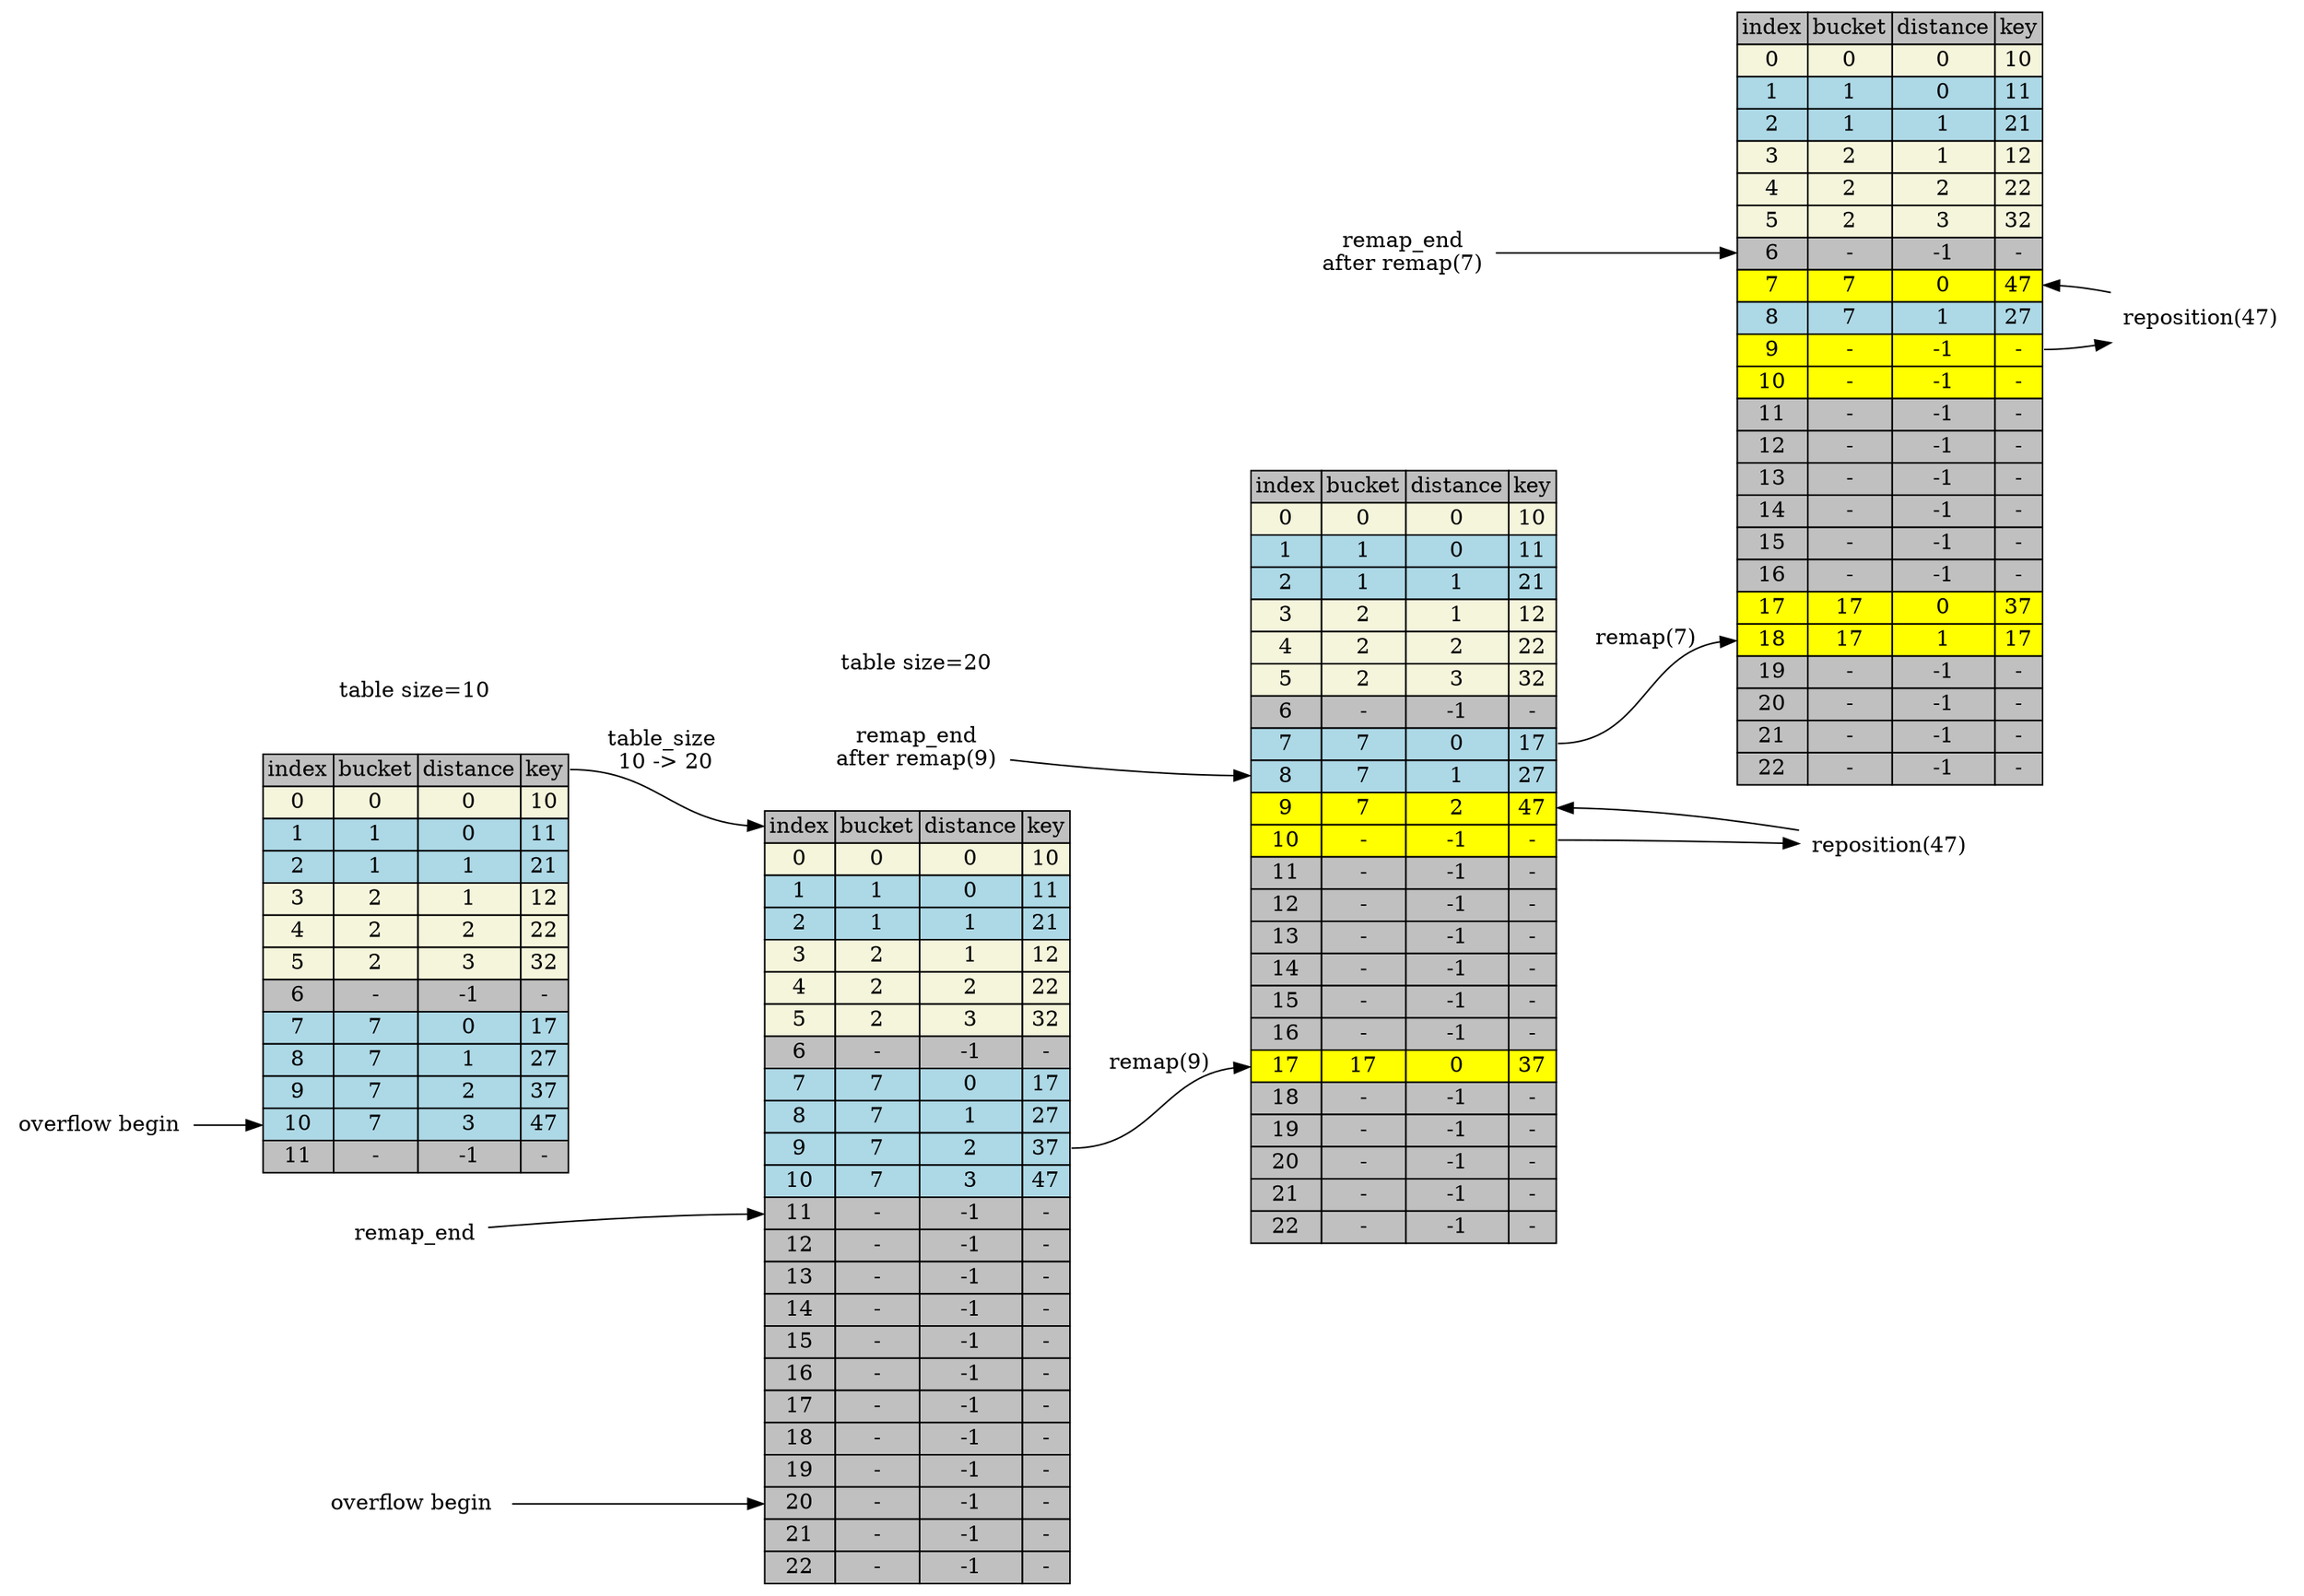 digraph table{
    rankdir=LR
    node[shape=plaintext]

    table[label=<
        <TABLE BORDER="0" CELLBORDER="1" CELLSPACING="0">
            <TR>
                <TD BGCOLOR="grey" PORT="h">index</TD>
                <TD BGCOLOR="grey">bucket</TD>
                <TD BGCOLOR="grey">distance</TD>
                <TD BGCOLOR="grey" PORT="k">key</TD>
            </TR>           
            <TR>
                <TD BGCOLOR="beige" PORT="i0">0</TD>
                <TD BGCOLOR="beige">0</TD>
                <TD BGCOLOR="beige">0</TD>
                <TD BGCOLOR="beige" PORT="k0">10</TD>
            </TR>           
            <TR>
                <TD BGCOLOR="lightblue" PORT="i1">1</TD>
                <TD BGCOLOR="lightblue">1</TD>
                <TD BGCOLOR="lightblue">0</TD>
                <TD BGCOLOR="lightblue" PORT="k1">11</TD>
            </TR>           
            <TR>
                <TD BGCOLOR="lightblue" PORT="i2">2</TD>
                <TD BGCOLOR="lightblue">1</TD>
                <TD BGCOLOR="lightblue">1</TD>
                <TD BGCOLOR="lightblue" PORT="k2">21</TD>
            </TR>           
            <TR>
                <TD BGCOLOR="beige" PORT="i3">3</TD>
                <TD BGCOLOR="beige">2</TD>
                <TD BGCOLOR="beige">1</TD>
                <TD BGCOLOR="beige" PORT="k3">12</TD>
            </TR>           
            <TR>
                <TD BGCOLOR="beige" PORT="i4">4</TD>
                <TD BGCOLOR="beige">2</TD>
                <TD BGCOLOR="beige">2</TD>
                <TD BGCOLOR="beige" PORT="k4">22</TD>
            </TR>           
            <TR>
                <TD BGCOLOR="beige" PORT="i5">5</TD>
                <TD BGCOLOR="beige">2</TD>
                <TD BGCOLOR="beige">3</TD>
                <TD BGCOLOR="beige" PORT="k5">32</TD>
            </TR>           
            <TR>
                <TD BGCOLOR="grey" PORT="i6">6</TD>
                <TD BGCOLOR="grey">-</TD>
                <TD BGCOLOR="grey">-1</TD>
                <TD BGCOLOR="grey" PORT="k6">-</TD>
            </TR>           
            <TR>
                <TD BGCOLOR="lightblue" PORT="i7">7</TD>
                <TD BGCOLOR="lightblue">7</TD>
                <TD BGCOLOR="lightblue">0</TD>
                <TD BGCOLOR="lightblue" PORT="k7">17</TD>
            </TR>           
            <TR>
                <TD BGCOLOR="lightblue" PORT="i8">8</TD>
                <TD BGCOLOR="lightblue">7</TD>
                <TD BGCOLOR="lightblue">1</TD>
                <TD BGCOLOR="lightblue" PORT="k8">27</TD>
            </TR>           
            <TR>
                <TD BGCOLOR="lightblue" PORT="i9">9</TD>
                <TD BGCOLOR="lightblue">7</TD>
                <TD BGCOLOR="lightblue">2</TD>
                <TD BGCOLOR="lightblue" PORT="k9">37</TD>
            </TR>           
            <TR>
                <TD BGCOLOR="lightblue" PORT="i10">10</TD>
                <TD BGCOLOR="lightblue">7</TD>
                <TD BGCOLOR="lightblue">3</TD>
                <TD BGCOLOR="lightblue" PORT="k10">47</TD>
            </TR>           
            <TR>
                <TD BGCOLOR="grey" PORT="i11">11</TD>
                <TD BGCOLOR="grey">-</TD>
                <TD BGCOLOR="grey">-1</TD>
                <TD BGCOLOR="grey" PORT="k11">-</TD>
            </TR>          
        </TABLE>
    >]
    
    table2[label=<
        <TABLE BORDER="0" CELLBORDER="1" CELLSPACING="0">
            <TR>
                <TD BGCOLOR="grey" PORT="h">index</TD>
                <TD BGCOLOR="grey">bucket</TD>
                <TD BGCOLOR="grey">distance</TD>
                <TD BGCOLOR="grey" PORT="k">key</TD>
            </TR>           
            <TR>
                <TD BGCOLOR="beige" PORT="i0">0</TD>
                <TD BGCOLOR="beige">0</TD>
                <TD BGCOLOR="beige">0</TD>
                <TD BGCOLOR="beige" PORT="k0">10</TD>
            </TR>           
            <TR>
                <TD BGCOLOR="lightblue" PORT="i1">1</TD>
                <TD BGCOLOR="lightblue">1</TD>
                <TD BGCOLOR="lightblue">0</TD>
                <TD BGCOLOR="lightblue" PORT="k1">11</TD>
            </TR>           
            <TR>
                <TD BGCOLOR="lightblue" PORT="i2">2</TD>
                <TD BGCOLOR="lightblue">1</TD>
                <TD BGCOLOR="lightblue">1</TD>
                <TD BGCOLOR="lightblue" PORT="k2">21</TD>
            </TR>           
            <TR>
                <TD BGCOLOR="beige" PORT="i3">3</TD>
                <TD BGCOLOR="beige">2</TD>
                <TD BGCOLOR="beige">1</TD>
                <TD BGCOLOR="beige" PORT="k3">12</TD>
            </TR>           
            <TR>
                <TD BGCOLOR="beige" PORT="i4">4</TD>
                <TD BGCOLOR="beige">2</TD>
                <TD BGCOLOR="beige">2</TD>
                <TD BGCOLOR="beige" PORT="k4">22</TD>
            </TR>           
            <TR>
                <TD BGCOLOR="beige" PORT="i5">5</TD>
                <TD BGCOLOR="beige">2</TD>
                <TD BGCOLOR="beige">3</TD>
                <TD BGCOLOR="beige" PORT="k5">32</TD>
            </TR>           
            <TR>
                <TD BGCOLOR="grey" PORT="i6">6</TD>
                <TD BGCOLOR="grey">-</TD>
                <TD BGCOLOR="grey">-1</TD>
                <TD BGCOLOR="grey" PORT="k6">-</TD>
            </TR>           
            <TR>
                <TD BGCOLOR="lightblue" PORT="i7">7</TD>
                <TD BGCOLOR="lightblue">7</TD>
                <TD BGCOLOR="lightblue">0</TD>
                <TD BGCOLOR="lightblue" PORT="k7">17</TD>
            </TR>           
            <TR>
                <TD BGCOLOR="lightblue" PORT="i8">8</TD>
                <TD BGCOLOR="lightblue">7</TD>
                <TD BGCOLOR="lightblue">1</TD>
                <TD BGCOLOR="lightblue" PORT="k8">27</TD>
            </TR>           
            <TR>
                <TD BGCOLOR="lightblue" PORT="i9">9</TD>
                <TD BGCOLOR="lightblue">7</TD>
                <TD BGCOLOR="lightblue">2</TD>
                <TD BGCOLOR="lightblue" PORT="k9">37</TD>
            </TR>           
            <TR>
                <TD BGCOLOR="lightblue" PORT="i10">10</TD>
                <TD BGCOLOR="lightblue">7</TD>
                <TD BGCOLOR="lightblue">3</TD>
                <TD BGCOLOR="lightblue" PORT="k10">47</TD>
            </TR>           
            <TR>
                <TD BGCOLOR="grey" PORT="i11">11</TD>
                <TD BGCOLOR="grey">-</TD>
                <TD BGCOLOR="grey">-1</TD>
                <TD BGCOLOR="grey" PORT="k11">-</TD>
            </TR>          
            <TR>
                <TD BGCOLOR="grey" PORT="i12">12</TD>
                <TD BGCOLOR="grey">-</TD>
                <TD BGCOLOR="grey">-1</TD>
                <TD BGCOLOR="grey" PORT="k12">-</TD>
            </TR>          
            <TR>
                <TD BGCOLOR="grey" PORT="i13">13</TD>
                <TD BGCOLOR="grey">-</TD>
                <TD BGCOLOR="grey">-1</TD>
                <TD BGCOLOR="grey" PORT="k13">-</TD>
            </TR>          
            <TR>
                <TD BGCOLOR="grey" PORT="i14">14</TD>
                <TD BGCOLOR="grey">-</TD>
                <TD BGCOLOR="grey">-1</TD>
                <TD BGCOLOR="grey" PORT="k14">-</TD>
            </TR>          
            <TR>
                <TD BGCOLOR="grey" PORT="i15">15</TD>
                <TD BGCOLOR="grey">-</TD>
                <TD BGCOLOR="grey">-1</TD>
                <TD BGCOLOR="grey" PORT="k15">-</TD>
            </TR>          
            <TR>
                <TD BGCOLOR="grey" PORT="i16">16</TD>
                <TD BGCOLOR="grey">-</TD>
                <TD BGCOLOR="grey">-1</TD>
                <TD BGCOLOR="grey" PORT="k16">-</TD>
            </TR>          
            <TR>
                <TD BGCOLOR="grey" PORT="i17">17</TD>
                <TD BGCOLOR="grey">-</TD>
                <TD BGCOLOR="grey">-1</TD>
                <TD BGCOLOR="grey" PORT="k17">-</TD>
            </TR>          
            <TR>
                <TD BGCOLOR="grey" PORT="i18">18</TD>
                <TD BGCOLOR="grey">-</TD>
                <TD BGCOLOR="grey">-1</TD>
                <TD BGCOLOR="grey" PORT="k18">-</TD>
            </TR>          
            <TR>
                <TD BGCOLOR="grey" PORT="i19">19</TD>
                <TD BGCOLOR="grey">-</TD>
                <TD BGCOLOR="grey">-1</TD>
                <TD BGCOLOR="grey" PORT="k19">-</TD>
            </TR>          
            <TR>
                <TD BGCOLOR="grey" PORT="i20">20</TD>
                <TD BGCOLOR="grey">-</TD>
                <TD BGCOLOR="grey">-1</TD>
                <TD BGCOLOR="grey" PORT="k20">-</TD>
            </TR>          
            <TR>
                <TD BGCOLOR="grey" PORT="i21">21</TD>
                <TD BGCOLOR="grey">-</TD>
                <TD BGCOLOR="grey">-1</TD>
                <TD BGCOLOR="grey" PORT="k21">-</TD>
            </TR>          
            <TR>
                <TD BGCOLOR="grey" PORT="i22">22</TD>
                <TD BGCOLOR="grey">-</TD>
                <TD BGCOLOR="grey">-1</TD>
                <TD BGCOLOR="grey" PORT="k22">-</TD>
            </TR>          
        </TABLE>
    >]
        table3[label=<
        <TABLE BORDER="0" CELLBORDER="1" CELLSPACING="0">
            <TR>
                <TD BGCOLOR="grey" PORT="h">index</TD>
                <TD BGCOLOR="grey">bucket</TD>
                <TD BGCOLOR="grey">distance</TD>
                <TD BGCOLOR="grey" PORT="k">key</TD>
            </TR>           
            <TR>
                <TD BGCOLOR="beige" PORT="i0">0</TD>
                <TD BGCOLOR="beige">0</TD>
                <TD BGCOLOR="beige">0</TD>
                <TD BGCOLOR="beige" PORT="k0">10</TD>
            </TR>           
            <TR>
                <TD BGCOLOR="lightblue" PORT="i1">1</TD>
                <TD BGCOLOR="lightblue">1</TD>
                <TD BGCOLOR="lightblue">0</TD>
                <TD BGCOLOR="lightblue" PORT="k1">11</TD>
            </TR>           
            <TR>
                <TD BGCOLOR="lightblue" PORT="i2">2</TD>
                <TD BGCOLOR="lightblue">1</TD>
                <TD BGCOLOR="lightblue">1</TD>
                <TD BGCOLOR="lightblue" PORT="k2">21</TD>
            </TR>           
            <TR>
                <TD BGCOLOR="beige" PORT="i3">3</TD>
                <TD BGCOLOR="beige">2</TD>
                <TD BGCOLOR="beige">1</TD>
                <TD BGCOLOR="beige" PORT="k3">12</TD>
            </TR>           
            <TR>
                <TD BGCOLOR="beige" PORT="i4">4</TD>
                <TD BGCOLOR="beige">2</TD>
                <TD BGCOLOR="beige">2</TD>
                <TD BGCOLOR="beige" PORT="k4">22</TD>
            </TR>           
            <TR>
                <TD BGCOLOR="beige" PORT="i5">5</TD>
                <TD BGCOLOR="beige">2</TD>
                <TD BGCOLOR="beige">3</TD>
                <TD BGCOLOR="beige" PORT="k5">32</TD>
            </TR>           
            <TR>
                <TD BGCOLOR="grey" PORT="i6">6</TD>
                <TD BGCOLOR="grey">-</TD>
                <TD BGCOLOR="grey">-1</TD>
                <TD BGCOLOR="grey" PORT="k6">-</TD>
            </TR>           
            <TR>
                <TD BGCOLOR="lightblue" PORT="i7">7</TD>
                <TD BGCOLOR="lightblue">7</TD>
                <TD BGCOLOR="lightblue">0</TD>
                <TD BGCOLOR="lightblue" PORT="k7">17</TD>
            </TR>           
            <TR>
                <TD BGCOLOR="lightblue" PORT="i8">8</TD>
                <TD BGCOLOR="lightblue">7</TD>
                <TD BGCOLOR="lightblue">1</TD>
                <TD BGCOLOR="lightblue" PORT="k8">27</TD>
            </TR>           
            <TR>
                <TD BGCOLOR="yellow" PORT="i9">9</TD>
                <TD BGCOLOR="yellow">7</TD>
                <TD BGCOLOR="yellow">2</TD>
                <TD BGCOLOR="yellow" PORT="k9">47</TD>
            </TR>           
            <TR>
                <TD BGCOLOR="yellow" PORT="i10">10</TD>
                <TD BGCOLOR="yellow">-</TD>
                <TD BGCOLOR="yellow">-1</TD>
                <TD BGCOLOR="yellow" PORT="k10">-</TD>
            </TR>           
            <TR>
                <TD BGCOLOR="grey" PORT="i11">11</TD>
                <TD BGCOLOR="grey">-</TD>
                <TD BGCOLOR="grey">-1</TD>
                <TD BGCOLOR="grey" PORT="k11">-</TD>
            </TR>          
            <TR>
                <TD BGCOLOR="grey" PORT="i12">12</TD>
                <TD BGCOLOR="grey">-</TD>
                <TD BGCOLOR="grey">-1</TD>
                <TD BGCOLOR="grey" PORT="k12">-</TD>
            </TR>          
            <TR>
                <TD BGCOLOR="grey" PORT="i13">13</TD>
                <TD BGCOLOR="grey">-</TD>
                <TD BGCOLOR="grey">-1</TD>
                <TD BGCOLOR="grey" PORT="k13">-</TD>
            </TR>          
            <TR>
                <TD BGCOLOR="grey" PORT="i14">14</TD>
                <TD BGCOLOR="grey">-</TD>
                <TD BGCOLOR="grey">-1</TD>
                <TD BGCOLOR="grey" PORT="k14">-</TD>
            </TR>          
            <TR>
                <TD BGCOLOR="grey" PORT="i15">15</TD>
                <TD BGCOLOR="grey">-</TD>
                <TD BGCOLOR="grey">-1</TD>
                <TD BGCOLOR="grey" PORT="k15">-</TD>
            </TR>          
            <TR>
                <TD BGCOLOR="grey" PORT="i16">16</TD>
                <TD BGCOLOR="grey">-</TD>
                <TD BGCOLOR="grey">-1</TD>
                <TD BGCOLOR="grey" PORT="k16">-</TD>
            </TR>          
            <TR>
                <TD BGCOLOR="yellow" PORT="i17">17</TD>
                <TD BGCOLOR="yellow">17</TD>
                <TD BGCOLOR="yellow">0</TD>
                <TD BGCOLOR="yellow" PORT="k17">37</TD>
            </TR>          
            <TR>
                <TD BGCOLOR="grey" PORT="i18">18</TD>
                <TD BGCOLOR="grey">-</TD>
                <TD BGCOLOR="grey">-1</TD>
                <TD BGCOLOR="grey" PORT="k18">-</TD>
            </TR>          
            <TR>
                <TD BGCOLOR="grey" PORT="i19">19</TD>
                <TD BGCOLOR="grey">-</TD>
                <TD BGCOLOR="grey">-1</TD>
                <TD BGCOLOR="grey" PORT="k19">-</TD>
            </TR>          
            <TR>
                <TD BGCOLOR="grey" PORT="i20">20</TD>
                <TD BGCOLOR="grey">-</TD>
                <TD BGCOLOR="grey">-1</TD>
                <TD BGCOLOR="grey" PORT="k20">-</TD>
            </TR>          
            <TR>
                <TD BGCOLOR="grey" PORT="i21">21</TD>
                <TD BGCOLOR="grey">-</TD>
                <TD BGCOLOR="grey">-1</TD>
                <TD BGCOLOR="grey" PORT="k21">-</TD>
            </TR>          
            <TR>
                <TD BGCOLOR="grey" PORT="i22">22</TD>
                <TD BGCOLOR="grey">-</TD>
                <TD BGCOLOR="grey">-1</TD>
                <TD BGCOLOR="grey" PORT="k22">-</TD>
            </TR>          
        </TABLE>
    >]

    table4[label=<
        <TABLE BORDER="0" CELLBORDER="1" CELLSPACING="0">
            <TR>
                <TD BGCOLOR="grey" PORT="h">index</TD>
                <TD BGCOLOR="grey">bucket</TD>
                <TD BGCOLOR="grey">distance</TD>
                <TD BGCOLOR="grey" PORT="k">key</TD>
            </TR>           
            <TR>
                <TD BGCOLOR="beige" PORT="i0">0</TD>
                <TD BGCOLOR="beige">0</TD>
                <TD BGCOLOR="beige">0</TD>
                <TD BGCOLOR="beige" PORT="k0">10</TD>
            </TR>           
            <TR>
                <TD BGCOLOR="lightblue" PORT="i1">1</TD>
                <TD BGCOLOR="lightblue">1</TD>
                <TD BGCOLOR="lightblue">0</TD>
                <TD BGCOLOR="lightblue" PORT="k1">11</TD>
            </TR>           
            <TR>
                <TD BGCOLOR="lightblue" PORT="i2">2</TD>
                <TD BGCOLOR="lightblue">1</TD>
                <TD BGCOLOR="lightblue">1</TD>
                <TD BGCOLOR="lightblue" PORT="k2">21</TD>
            </TR>           
            <TR>
                <TD BGCOLOR="beige" PORT="i3">3</TD>
                <TD BGCOLOR="beige">2</TD>
                <TD BGCOLOR="beige">1</TD>
                <TD BGCOLOR="beige" PORT="k3">12</TD>
            </TR>           
            <TR>
                <TD BGCOLOR="beige" PORT="i4">4</TD>
                <TD BGCOLOR="beige">2</TD>
                <TD BGCOLOR="beige">2</TD>
                <TD BGCOLOR="beige" PORT="k4">22</TD>
            </TR>           
            <TR>
                <TD BGCOLOR="beige" PORT="i5">5</TD>
                <TD BGCOLOR="beige">2</TD>
                <TD BGCOLOR="beige">3</TD>
                <TD BGCOLOR="beige" PORT="k5">32</TD>
            </TR>           
            <TR>
                <TD BGCOLOR="grey" PORT="i6">6</TD>
                <TD BGCOLOR="grey">-</TD>
                <TD BGCOLOR="grey">-1</TD>
                <TD BGCOLOR="grey" PORT="k6">-</TD>
            </TR>           
            <TR>
                <TD BGCOLOR="yellow" PORT="i7">7</TD>
                <TD BGCOLOR="yellow">7</TD>
                <TD BGCOLOR="yellow">0</TD>
                <TD BGCOLOR="yellow" PORT="k7">47</TD>
            </TR>           
            <TR>
                <TD BGCOLOR="lightblue" PORT="i8">8</TD>
                <TD BGCOLOR="lightblue">7</TD>
                <TD BGCOLOR="lightblue">1</TD>
                <TD BGCOLOR="lightblue" PORT="k8">27</TD>
            </TR>           
            <TR>
                <TD BGCOLOR="yellow" PORT="i9">9</TD>
                <TD BGCOLOR="yellow">-</TD>
                <TD BGCOLOR="yellow">-1</TD>
                <TD BGCOLOR="yellow" PORT="k9">-</TD>
            </TR>           
            <TR>
                <TD BGCOLOR="yellow" PORT="i10">10</TD>
                <TD BGCOLOR="yellow">-</TD>
                <TD BGCOLOR="yellow">-1</TD>
                <TD BGCOLOR="yellow" PORT="k10">-</TD>
            </TR>           
            <TR>
                <TD BGCOLOR="grey" PORT="i11">11</TD>
                <TD BGCOLOR="grey">-</TD>
                <TD BGCOLOR="grey">-1</TD>
                <TD BGCOLOR="grey" PORT="k11">-</TD>
            </TR>          
            <TR>
                <TD BGCOLOR="grey" PORT="i12">12</TD>
                <TD BGCOLOR="grey">-</TD>
                <TD BGCOLOR="grey">-1</TD>
                <TD BGCOLOR="grey" PORT="k12">-</TD>
            </TR>          
            <TR>
                <TD BGCOLOR="grey" PORT="i13">13</TD>
                <TD BGCOLOR="grey">-</TD>
                <TD BGCOLOR="grey">-1</TD>
                <TD BGCOLOR="grey" PORT="k13">-</TD>
            </TR>          
            <TR>
                <TD BGCOLOR="grey" PORT="i14">14</TD>
                <TD BGCOLOR="grey">-</TD>
                <TD BGCOLOR="grey">-1</TD>
                <TD BGCOLOR="grey" PORT="k14">-</TD>
            </TR>          
            <TR>
                <TD BGCOLOR="grey" PORT="i15">15</TD>
                <TD BGCOLOR="grey">-</TD>
                <TD BGCOLOR="grey">-1</TD>
                <TD BGCOLOR="grey" PORT="k15">-</TD>
            </TR>          
            <TR>
                <TD BGCOLOR="grey" PORT="i16">16</TD>
                <TD BGCOLOR="grey">-</TD>
                <TD BGCOLOR="grey">-1</TD>
                <TD BGCOLOR="grey" PORT="k16">-</TD>
            </TR>          
            <TR>
                <TD BGCOLOR="yellow" PORT="i17">17</TD>
                <TD BGCOLOR="yellow">17</TD>
                <TD BGCOLOR="yellow">0</TD>
                <TD BGCOLOR="yellow" PORT="k17">37</TD>
            </TR>          
            <TR>
                <TD BGCOLOR="yellow" PORT="i18">18</TD>
                <TD BGCOLOR="yellow">17</TD>
                <TD BGCOLOR="yellow">1</TD>
                <TD BGCOLOR="yellow" PORT="k18">17</TD>
            </TR>          
            <TR>
                <TD BGCOLOR="grey" PORT="i19">19</TD>
                <TD BGCOLOR="grey">-</TD>
                <TD BGCOLOR="grey">-1</TD>
                <TD BGCOLOR="grey" PORT="k19">-</TD>
            </TR>          
            <TR>
                <TD BGCOLOR="grey" PORT="i20">20</TD>
                <TD BGCOLOR="grey">-</TD>
                <TD BGCOLOR="grey">-1</TD>
                <TD BGCOLOR="grey" PORT="k20">-</TD>
            </TR>          
            <TR>
                <TD BGCOLOR="grey" PORT="i21">21</TD>
                <TD BGCOLOR="grey">-</TD>
                <TD BGCOLOR="grey">-1</TD>
                <TD BGCOLOR="grey" PORT="k21">-</TD>
            </TR>          
            <TR>
                <TD BGCOLOR="grey" PORT="i22">22</TD>
                <TD BGCOLOR="grey">-</TD>
                <TD BGCOLOR="grey">-1</TD>
                <TD BGCOLOR="grey" PORT="k22">-</TD>
            </TR>          
        </TABLE>
    >]

    table_name [label="table size=10"]
    {rank=same table_name table}
    #table_name -> table [style=invis]
    table2_name [label="table size=20"]
    {rank=same table2_name table2}
    #table2_name -> table2 [style=invis]
    "overflow begin" -> table:i10
    "overflow begin " -> table2:i20 
    "remap_end" -> table2:i11
   table:k  -> table2:h [label= "table_size \n10 -> 20"]
   table2:k9 -> table3:i17 [label="remap(9)"]
   "remap_end\nafter remap(9)" -> table3:i8
    table3:k10 -> "reposition(47)" -> table3:k9
    table3:k7 -> table4:i18[label="remap(7)"]
    table4:k9 -> "reposition(47) " -> table4:k7
    "remap_end\nafter remap(7)" ->table4:i6
}